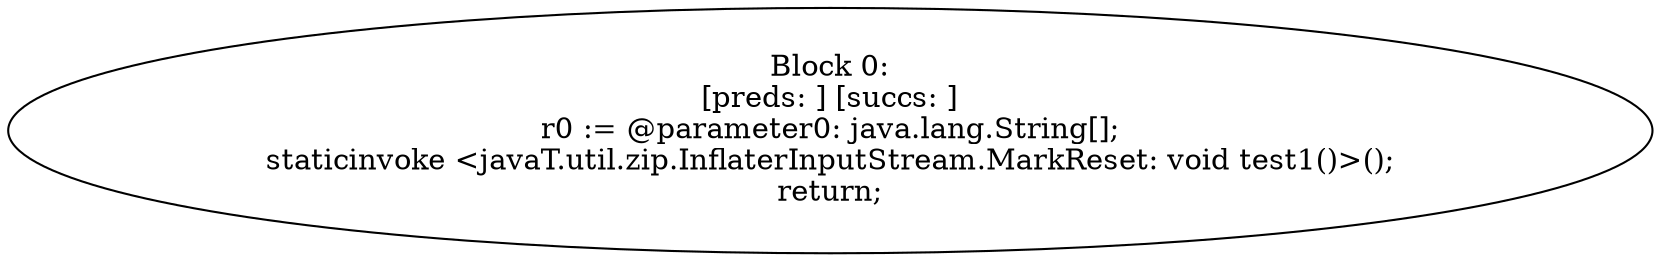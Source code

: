 digraph "unitGraph" {
    "Block 0:
[preds: ] [succs: ]
r0 := @parameter0: java.lang.String[];
staticinvoke <javaT.util.zip.InflaterInputStream.MarkReset: void test1()>();
return;
"
}
